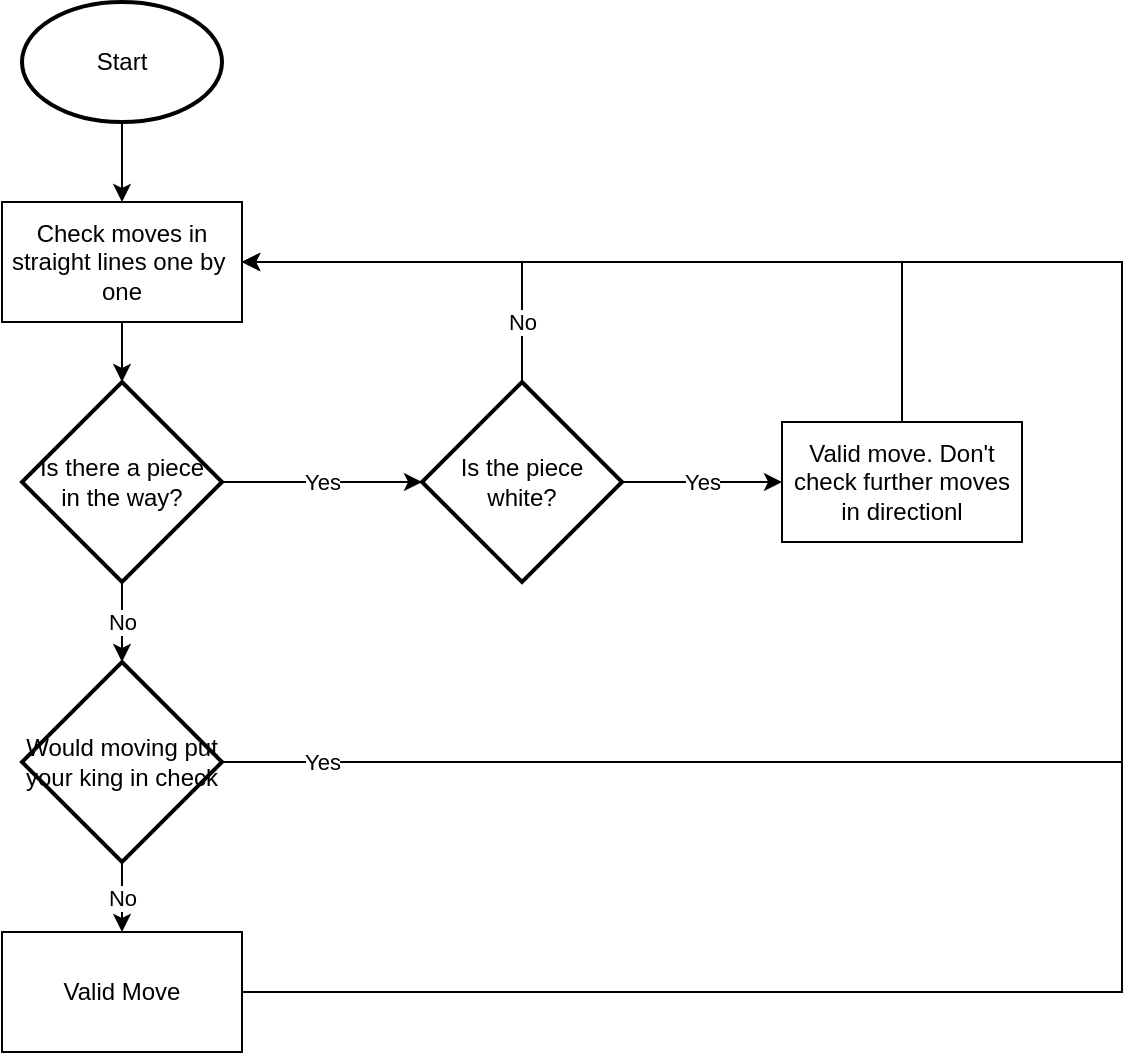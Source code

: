 <mxfile version="16.6.4" type="device"><diagram id="C5RBs43oDa-KdzZeNtuy" name="Page-1"><mxGraphModel dx="1422" dy="705" grid="1" gridSize="10" guides="1" tooltips="1" connect="1" arrows="1" fold="1" page="1" pageScale="1" pageWidth="827" pageHeight="1169" math="0" shadow="0"><root><mxCell id="WIyWlLk6GJQsqaUBKTNV-0"/><mxCell id="WIyWlLk6GJQsqaUBKTNV-1" parent="WIyWlLk6GJQsqaUBKTNV-0"/><mxCell id="cK5lnFQHpsYBw2kftH_5-1" style="edgeStyle=orthogonalEdgeStyle;rounded=0;orthogonalLoop=1;jettySize=auto;html=1;exitX=0.5;exitY=1;exitDx=0;exitDy=0;exitPerimeter=0;entryX=0.5;entryY=0;entryDx=0;entryDy=0;" edge="1" parent="WIyWlLk6GJQsqaUBKTNV-1" source="cK5lnFQHpsYBw2kftH_5-0" target="cK5lnFQHpsYBw2kftH_5-2"><mxGeometry relative="1" as="geometry"><mxPoint x="180" y="150" as="targetPoint"/></mxGeometry></mxCell><mxCell id="cK5lnFQHpsYBw2kftH_5-0" value="Start" style="strokeWidth=2;html=1;shape=mxgraph.flowchart.start_1;whiteSpace=wrap;" vertex="1" parent="WIyWlLk6GJQsqaUBKTNV-1"><mxGeometry x="130" y="60" width="100" height="60" as="geometry"/></mxCell><mxCell id="cK5lnFQHpsYBw2kftH_5-5" style="edgeStyle=orthogonalEdgeStyle;rounded=0;orthogonalLoop=1;jettySize=auto;html=1;exitX=0.5;exitY=1;exitDx=0;exitDy=0;entryX=0.5;entryY=0;entryDx=0;entryDy=0;entryPerimeter=0;" edge="1" parent="WIyWlLk6GJQsqaUBKTNV-1" source="cK5lnFQHpsYBw2kftH_5-2" target="cK5lnFQHpsYBw2kftH_5-4"><mxGeometry relative="1" as="geometry"/></mxCell><mxCell id="cK5lnFQHpsYBw2kftH_5-2" value="Check moves in&lt;br&gt;straight lines one by&amp;nbsp;&lt;br&gt;one" style="rounded=0;whiteSpace=wrap;html=1;" vertex="1" parent="WIyWlLk6GJQsqaUBKTNV-1"><mxGeometry x="120" y="160" width="120" height="60" as="geometry"/></mxCell><mxCell id="cK5lnFQHpsYBw2kftH_5-11" value="Yes" style="edgeStyle=orthogonalEdgeStyle;rounded=0;orthogonalLoop=1;jettySize=auto;html=1;exitX=1;exitY=0.5;exitDx=0;exitDy=0;exitPerimeter=0;entryX=0;entryY=0.5;entryDx=0;entryDy=0;entryPerimeter=0;" edge="1" parent="WIyWlLk6GJQsqaUBKTNV-1" source="cK5lnFQHpsYBw2kftH_5-4" target="cK5lnFQHpsYBw2kftH_5-7"><mxGeometry relative="1" as="geometry"/></mxCell><mxCell id="cK5lnFQHpsYBw2kftH_5-16" value="No" style="edgeStyle=orthogonalEdgeStyle;rounded=0;orthogonalLoop=1;jettySize=auto;html=1;exitX=0.5;exitY=1;exitDx=0;exitDy=0;exitPerimeter=0;entryX=0.5;entryY=0;entryDx=0;entryDy=0;entryPerimeter=0;" edge="1" parent="WIyWlLk6GJQsqaUBKTNV-1" source="cK5lnFQHpsYBw2kftH_5-4" target="cK5lnFQHpsYBw2kftH_5-15"><mxGeometry relative="1" as="geometry"/></mxCell><mxCell id="cK5lnFQHpsYBw2kftH_5-4" value="Is there a piece&lt;br&gt;in the way?" style="strokeWidth=2;html=1;shape=mxgraph.flowchart.decision;whiteSpace=wrap;" vertex="1" parent="WIyWlLk6GJQsqaUBKTNV-1"><mxGeometry x="130" y="250" width="100" height="100" as="geometry"/></mxCell><mxCell id="cK5lnFQHpsYBw2kftH_5-9" value="Yes" style="edgeStyle=orthogonalEdgeStyle;rounded=0;orthogonalLoop=1;jettySize=auto;html=1;exitX=1;exitY=0.5;exitDx=0;exitDy=0;exitPerimeter=0;entryX=0;entryY=0.5;entryDx=0;entryDy=0;" edge="1" parent="WIyWlLk6GJQsqaUBKTNV-1" source="cK5lnFQHpsYBw2kftH_5-7" target="cK5lnFQHpsYBw2kftH_5-8"><mxGeometry relative="1" as="geometry"/></mxCell><mxCell id="cK5lnFQHpsYBw2kftH_5-7" value="Is the piece&lt;br&gt;white?" style="strokeWidth=2;html=1;shape=mxgraph.flowchart.decision;whiteSpace=wrap;" vertex="1" parent="WIyWlLk6GJQsqaUBKTNV-1"><mxGeometry x="330" y="250" width="100" height="100" as="geometry"/></mxCell><mxCell id="cK5lnFQHpsYBw2kftH_5-10" style="edgeStyle=orthogonalEdgeStyle;rounded=0;orthogonalLoop=1;jettySize=auto;html=1;entryX=1;entryY=0.5;entryDx=0;entryDy=0;" edge="1" parent="WIyWlLk6GJQsqaUBKTNV-1" source="cK5lnFQHpsYBw2kftH_5-8" target="cK5lnFQHpsYBw2kftH_5-2"><mxGeometry relative="1" as="geometry"><Array as="points"><mxPoint x="570" y="190"/></Array></mxGeometry></mxCell><mxCell id="cK5lnFQHpsYBw2kftH_5-8" value="Valid move. Don't check further moves in directionl" style="rounded=0;whiteSpace=wrap;html=1;" vertex="1" parent="WIyWlLk6GJQsqaUBKTNV-1"><mxGeometry x="510" y="270" width="120" height="60" as="geometry"/></mxCell><mxCell id="cK5lnFQHpsYBw2kftH_5-14" value="No" style="endArrow=none;html=1;rounded=0;exitX=0.5;exitY=0;exitDx=0;exitDy=0;exitPerimeter=0;" edge="1" parent="WIyWlLk6GJQsqaUBKTNV-1" source="cK5lnFQHpsYBw2kftH_5-7"><mxGeometry width="50" height="50" relative="1" as="geometry"><mxPoint x="390" y="380" as="sourcePoint"/><mxPoint x="380" y="190" as="targetPoint"/></mxGeometry></mxCell><mxCell id="cK5lnFQHpsYBw2kftH_5-17" style="edgeStyle=orthogonalEdgeStyle;rounded=0;orthogonalLoop=1;jettySize=auto;html=1;exitX=1;exitY=0.5;exitDx=0;exitDy=0;exitPerimeter=0;entryX=1;entryY=0.5;entryDx=0;entryDy=0;" edge="1" parent="WIyWlLk6GJQsqaUBKTNV-1" source="cK5lnFQHpsYBw2kftH_5-15" target="cK5lnFQHpsYBw2kftH_5-2"><mxGeometry relative="1" as="geometry"><Array as="points"><mxPoint x="680" y="440"/><mxPoint x="680" y="190"/></Array></mxGeometry></mxCell><mxCell id="cK5lnFQHpsYBw2kftH_5-20" value="No" style="edgeStyle=orthogonalEdgeStyle;rounded=0;orthogonalLoop=1;jettySize=auto;html=1;exitX=0.5;exitY=1;exitDx=0;exitDy=0;exitPerimeter=0;entryX=0.5;entryY=0;entryDx=0;entryDy=0;" edge="1" parent="WIyWlLk6GJQsqaUBKTNV-1" source="cK5lnFQHpsYBw2kftH_5-15" target="cK5lnFQHpsYBw2kftH_5-19"><mxGeometry relative="1" as="geometry"/></mxCell><mxCell id="cK5lnFQHpsYBw2kftH_5-15" value="Would moving put your king in check" style="strokeWidth=2;html=1;shape=mxgraph.flowchart.decision;whiteSpace=wrap;" vertex="1" parent="WIyWlLk6GJQsqaUBKTNV-1"><mxGeometry x="130" y="390" width="100" height="100" as="geometry"/></mxCell><mxCell id="cK5lnFQHpsYBw2kftH_5-18" value="Yes" style="endArrow=none;html=1;rounded=0;exitX=1;exitY=0.5;exitDx=0;exitDy=0;exitPerimeter=0;" edge="1" parent="WIyWlLk6GJQsqaUBKTNV-1" source="cK5lnFQHpsYBw2kftH_5-15"><mxGeometry width="50" height="50" relative="1" as="geometry"><mxPoint x="390" y="560" as="sourcePoint"/><mxPoint x="330" y="440" as="targetPoint"/></mxGeometry></mxCell><mxCell id="cK5lnFQHpsYBw2kftH_5-21" style="edgeStyle=orthogonalEdgeStyle;rounded=0;orthogonalLoop=1;jettySize=auto;html=1;exitX=1;exitY=0.5;exitDx=0;exitDy=0;entryX=1;entryY=0.5;entryDx=0;entryDy=0;" edge="1" parent="WIyWlLk6GJQsqaUBKTNV-1" source="cK5lnFQHpsYBw2kftH_5-19" target="cK5lnFQHpsYBw2kftH_5-2"><mxGeometry relative="1" as="geometry"><Array as="points"><mxPoint x="680" y="555"/><mxPoint x="680" y="190"/></Array></mxGeometry></mxCell><mxCell id="cK5lnFQHpsYBw2kftH_5-19" value="Valid Move" style="rounded=0;whiteSpace=wrap;html=1;" vertex="1" parent="WIyWlLk6GJQsqaUBKTNV-1"><mxGeometry x="120" y="525" width="120" height="60" as="geometry"/></mxCell></root></mxGraphModel></diagram></mxfile>